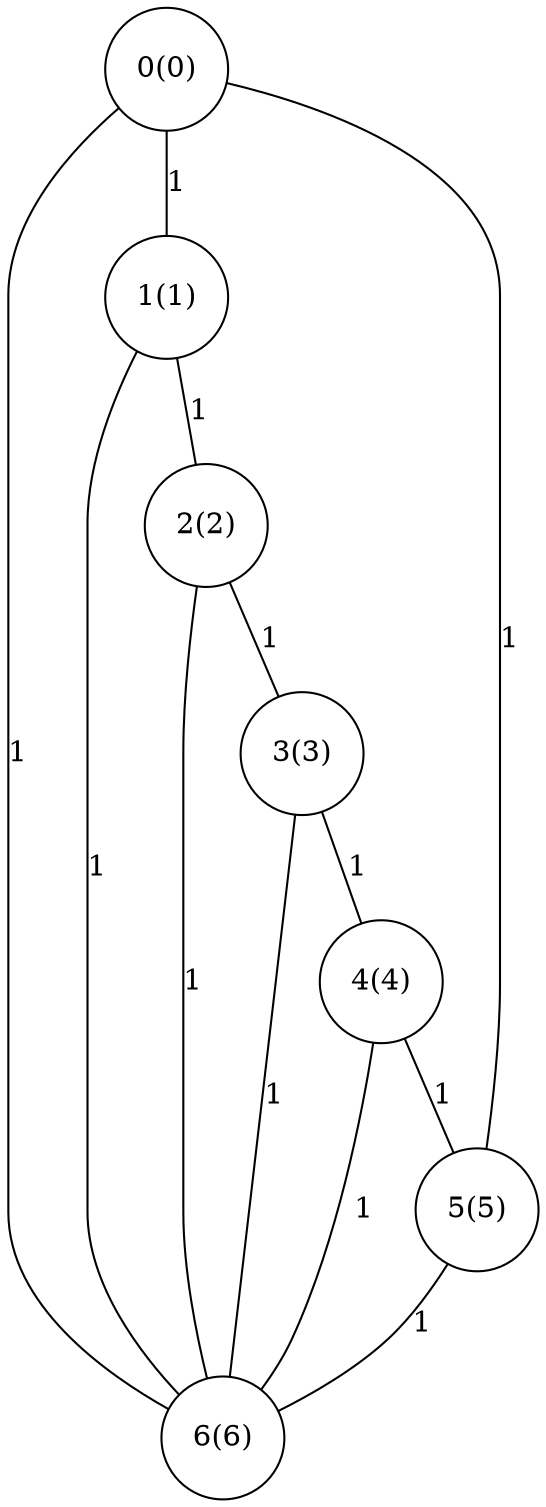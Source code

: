 graph
{
	node [shape=circle, label="0(0)"] 0;
	node [shape=circle, label="1(1)"] 1;
	node [shape=circle, label="2(2)"] 2;
	node [shape=circle, label="3(3)"] 3;
	node [shape=circle, label="4(4)"] 4;
	node [shape=circle, label="5(5)"] 5;
	node [shape=circle, label="6(6)"] 6;
	0 -- 1 [label="1"]
	0 -- 5 [label="1"]
	0 -- 6 [label="1"]
	1 -- 2 [label="1"]
	1 -- 6 [label="1"]
	2 -- 3 [label="1"]
	2 -- 6 [label="1"]
	3 -- 4 [label="1"]
	3 -- 6 [label="1"]
	4 -- 5 [label="1"]
	4 -- 6 [label="1"]
	5 -- 6 [label="1"]
}
